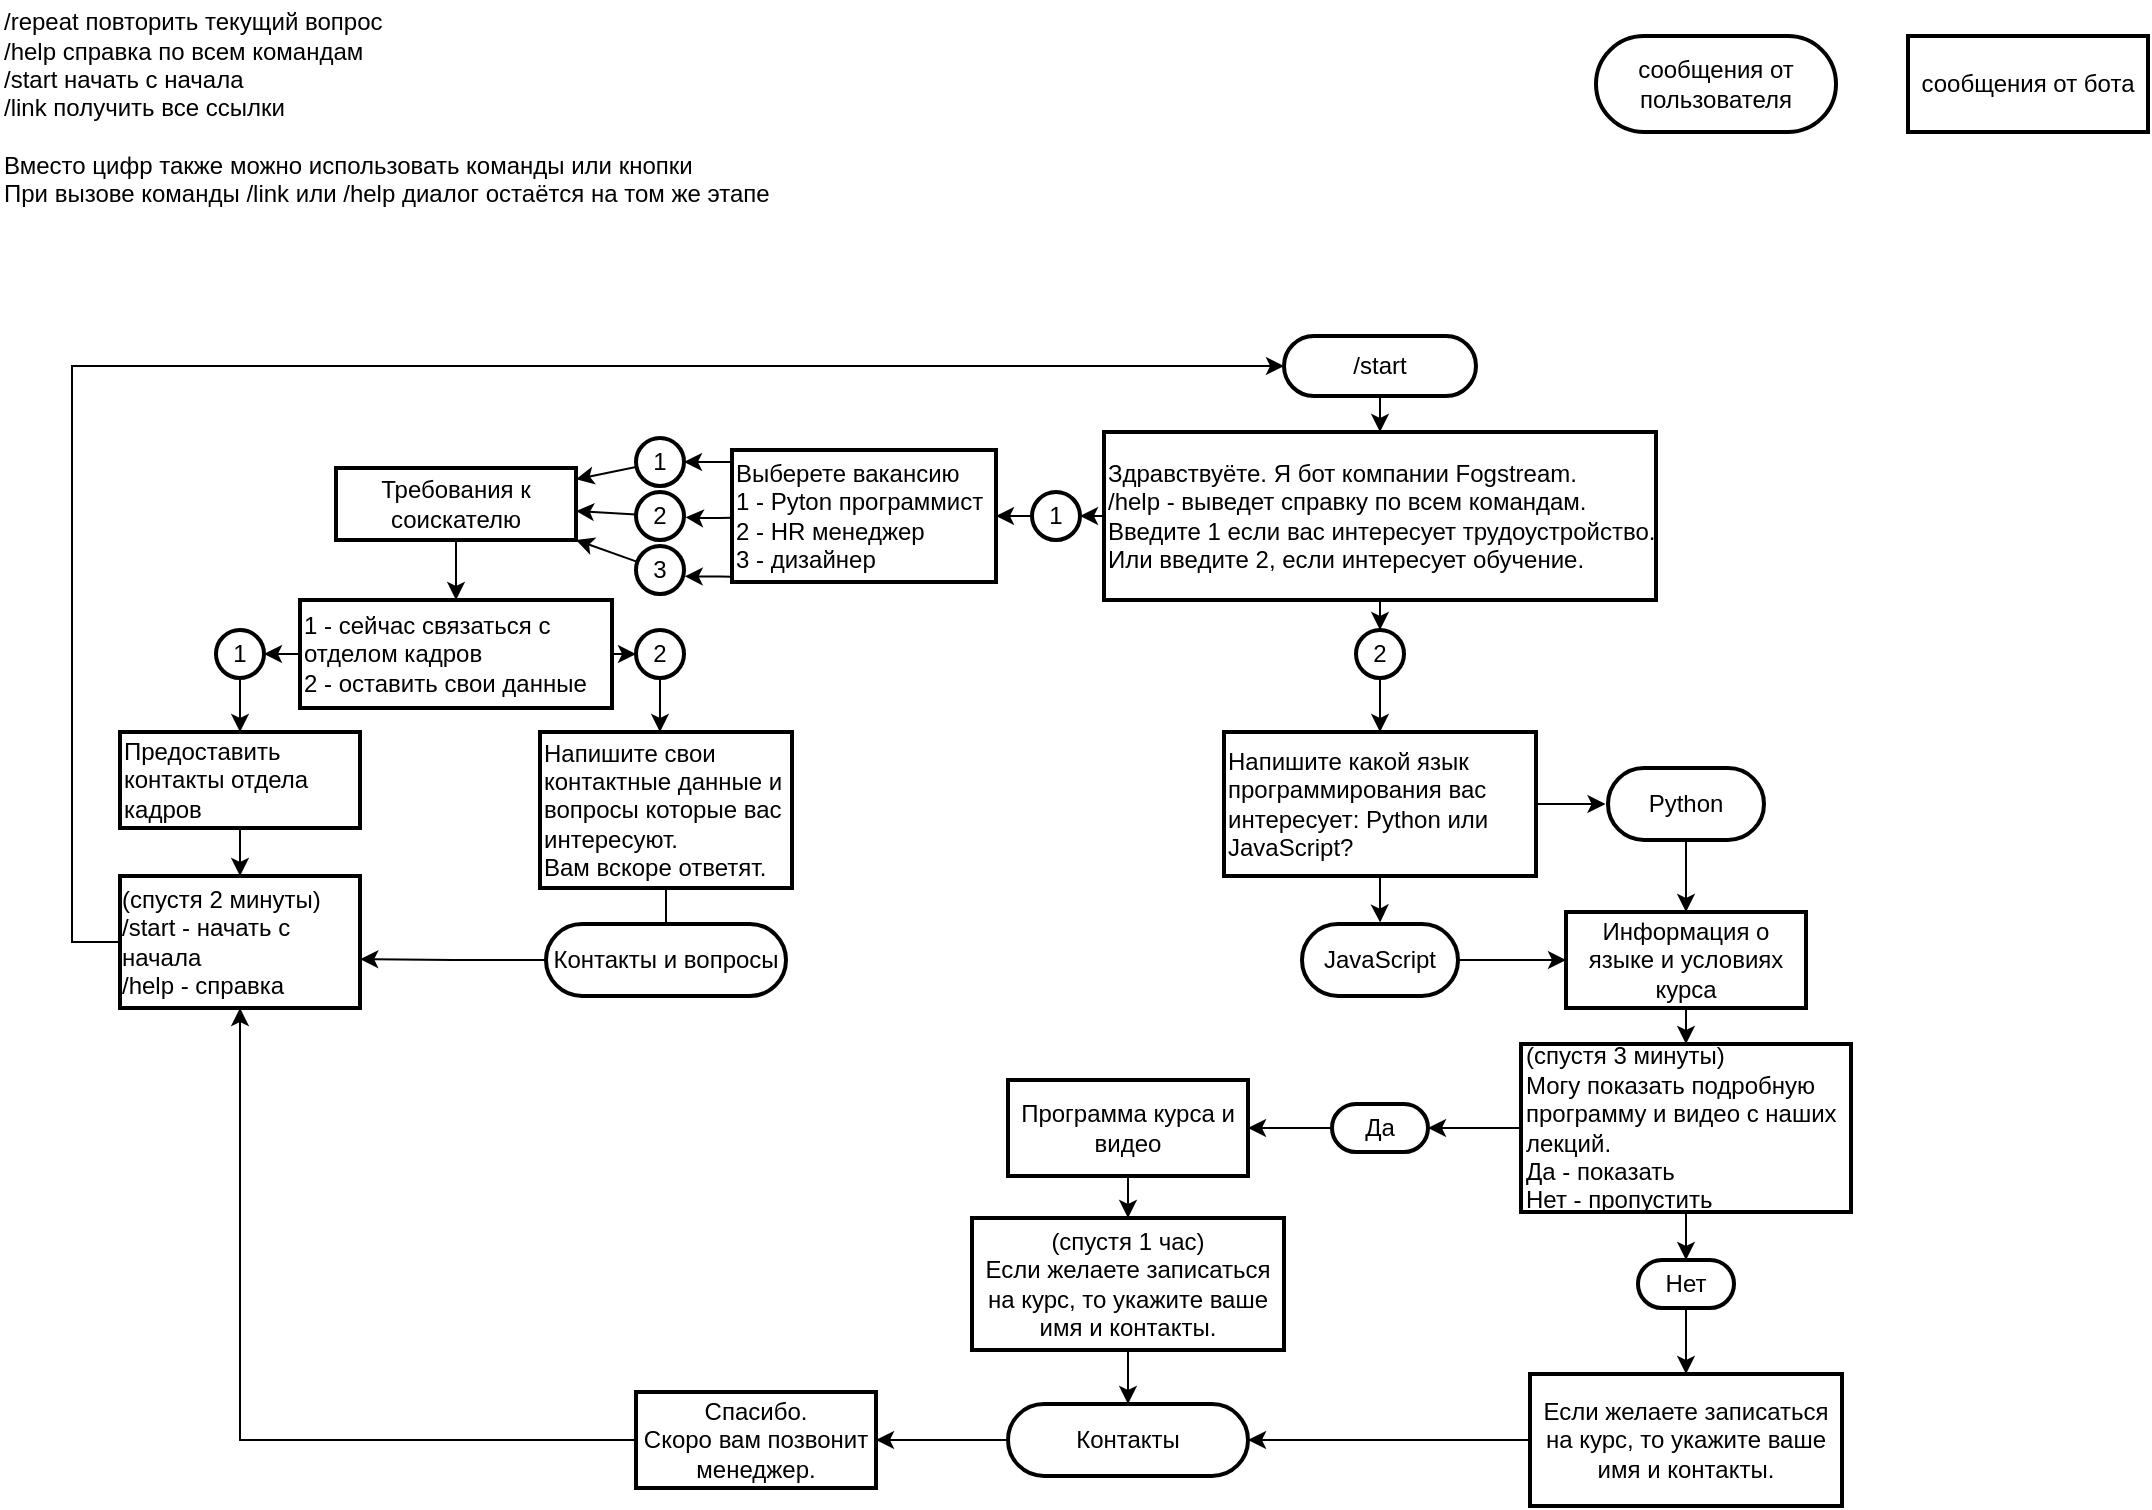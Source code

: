 <mxfile version="14.4.3" type="device"><diagram id="prtHgNgQTEPvFCAcTncT" name="Page-1"><mxGraphModel dx="1185" dy="694" grid="1" gridSize="6" guides="1" tooltips="1" connect="1" arrows="1" fold="1" page="1" pageScale="1" pageWidth="1169" pageHeight="827" math="0" shadow="0"><root><mxCell id="0"/><mxCell id="1" parent="0"/><mxCell id="ontvtMUe0K-Hwm424OTa-88" value="&lt;span style=&quot;font-size: 12px;&quot;&gt;сообщения от пользователя&lt;/span&gt;" style="rounded=1;whiteSpace=wrap;html=1;absoluteArcSize=1;arcSize=100;strokeWidth=2;fontSize=12;fontFamily=Helvetica;" parent="1" vertex="1"><mxGeometry x="846" y="36" width="120" height="48" as="geometry"/></mxCell><mxCell id="ontvtMUe0K-Hwm424OTa-90" value="&lt;span style=&quot;font-size: 12px;&quot;&gt;сообщения от бота&lt;/span&gt;" style="rounded=1;whiteSpace=wrap;html=1;absoluteArcSize=1;arcSize=0;strokeWidth=2;fontSize=12;fontFamily=Helvetica;" parent="1" vertex="1"><mxGeometry x="1002" y="36" width="120" height="48" as="geometry"/></mxCell><mxCell id="ontvtMUe0K-Hwm424OTa-95" value="" style="edgeStyle=orthogonalEdgeStyle;rounded=0;orthogonalLoop=1;jettySize=auto;html=1;fontFamily=Helvetica;fontSize=12;align=left;" parent="1" source="ontvtMUe0K-Hwm424OTa-91" target="ontvtMUe0K-Hwm424OTa-94" edge="1"><mxGeometry relative="1" as="geometry"/></mxCell><mxCell id="ontvtMUe0K-Hwm424OTa-91" value="&lt;span style=&quot;font-size: 12px;&quot;&gt;/start&lt;/span&gt;" style="rounded=1;whiteSpace=wrap;html=1;absoluteArcSize=1;arcSize=100;strokeWidth=2;fontFamily=Helvetica;fontSize=12;align=center;" parent="1" vertex="1"><mxGeometry x="690" y="186" width="96" height="30" as="geometry"/></mxCell><mxCell id="ontvtMUe0K-Hwm424OTa-127" style="edgeStyle=none;rounded=0;orthogonalLoop=1;jettySize=auto;html=1;entryX=1;entryY=0.5;entryDx=0;entryDy=0;strokeColor=#000000;fontFamily=Helvetica;fontSize=12;align=left;" parent="1" source="ontvtMUe0K-Hwm424OTa-94" target="ontvtMUe0K-Hwm424OTa-126" edge="1"><mxGeometry relative="1" as="geometry"/></mxCell><mxCell id="ontvtMUe0K-Hwm424OTa-162" style="edgeStyle=orthogonalEdgeStyle;rounded=0;orthogonalLoop=1;jettySize=auto;html=1;entryX=0.5;entryY=0;entryDx=0;entryDy=0;strokeColor=#000000;fontFamily=Helvetica;fontSize=12;align=left;" parent="1" source="ontvtMUe0K-Hwm424OTa-94" target="ontvtMUe0K-Hwm424OTa-129" edge="1"><mxGeometry relative="1" as="geometry"/></mxCell><mxCell id="ontvtMUe0K-Hwm424OTa-94" value="&lt;span style=&quot;font-size: 12px;&quot;&gt;Здравствуёте. Я бот компании F&lt;/span&gt;ogstream.&lt;br style=&quot;font-size: 12px;&quot;&gt;/help - выведет справку по всем командам.&lt;br style=&quot;font-size: 12px;&quot;&gt;Введите 1 если вас интересует трудоустройство. Или введите 2, если интересует обучение." style="rounded=1;whiteSpace=wrap;html=1;absoluteArcSize=1;arcSize=0;strokeWidth=2;fontFamily=Helvetica;fontSize=12;align=left;" parent="1" vertex="1"><mxGeometry x="600" y="234" width="276" height="84" as="geometry"/></mxCell><mxCell id="ontvtMUe0K-Hwm424OTa-118" style="edgeStyle=none;rounded=0;orthogonalLoop=1;jettySize=auto;html=1;entryX=1.032;entryY=0.527;entryDx=0;entryDy=0;strokeColor=#000000;fontFamily=Helvetica;fontSize=12;align=left;entryPerimeter=0;" parent="1" source="ontvtMUe0K-Hwm424OTa-108" target="ontvtMUe0K-Hwm424OTa-112" edge="1"><mxGeometry relative="1" as="geometry"><Array as="points"><mxPoint x="408" y="277"/><mxPoint x="396" y="277"/></Array></mxGeometry></mxCell><mxCell id="ontvtMUe0K-Hwm424OTa-108" value="&lt;div style=&quot;font-size: 12px;&quot;&gt;&lt;span style=&quot;font-size: 12px;&quot;&gt;Выберете вакансию&lt;/span&gt;&lt;/div&gt;&lt;span style=&quot;font-size: 12px;&quot;&gt;&lt;div style=&quot;font-size: 12px;&quot;&gt;&lt;span style=&quot;font-size: 12px;&quot;&gt;1 - Pyton программист&lt;/span&gt;&lt;/div&gt;&lt;div style=&quot;font-size: 12px;&quot;&gt;&lt;span style=&quot;font-size: 12px;&quot;&gt;2 - HR менеджер&lt;/span&gt;&lt;/div&gt;&lt;div style=&quot;font-size: 12px;&quot;&gt;&lt;span style=&quot;font-size: 12px;&quot;&gt;3 - дизайнер&lt;/span&gt;&lt;/div&gt;&lt;/span&gt;" style="rounded=1;whiteSpace=wrap;html=1;absoluteArcSize=1;arcSize=0;strokeWidth=2;fontSize=12;align=left;fontFamily=Helvetica;" parent="1" vertex="1"><mxGeometry x="414" y="243" width="132" height="66" as="geometry"/></mxCell><mxCell id="ontvtMUe0K-Hwm424OTa-124" style="edgeStyle=none;rounded=0;orthogonalLoop=1;jettySize=auto;html=1;strokeColor=#000000;fontFamily=Helvetica;fontSize=12;align=left;" parent="1" source="ontvtMUe0K-Hwm424OTa-112" target="ontvtMUe0K-Hwm424OTa-116" edge="1"><mxGeometry relative="1" as="geometry"/></mxCell><mxCell id="ontvtMUe0K-Hwm424OTa-112" value="2" style="rounded=1;whiteSpace=wrap;html=1;absoluteArcSize=1;arcSize=276;strokeWidth=2;fontFamily=Helvetica;fontSize=12;align=center;" parent="1" vertex="1"><mxGeometry x="366" y="264" width="24" height="24" as="geometry"/></mxCell><mxCell id="ontvtMUe0K-Hwm424OTa-133" style="edgeStyle=none;rounded=0;orthogonalLoop=1;jettySize=auto;html=1;entryX=0.5;entryY=0;entryDx=0;entryDy=0;strokeColor=#000000;fontFamily=Helvetica;fontSize=12;align=left;" parent="1" source="ontvtMUe0K-Hwm424OTa-116" target="ontvtMUe0K-Hwm424OTa-132" edge="1"><mxGeometry relative="1" as="geometry"/></mxCell><mxCell id="ontvtMUe0K-Hwm424OTa-116" value="&lt;span style=&quot;font-size: 12px;&quot;&gt;Требования к соискателю&lt;/span&gt;" style="rounded=1;whiteSpace=wrap;html=1;absoluteArcSize=1;arcSize=0;strokeWidth=2;fontSize=12;fontFamily=Helvetica;" parent="1" vertex="1"><mxGeometry x="216" y="252" width="120" height="36" as="geometry"/></mxCell><mxCell id="ontvtMUe0K-Hwm424OTa-119" style="edgeStyle=none;rounded=0;orthogonalLoop=1;jettySize=auto;html=1;entryX=1.015;entryY=0.632;entryDx=0;entryDy=0;entryPerimeter=0;strokeColor=#000000;fontFamily=Helvetica;fontSize=12;align=left;" parent="1" target="ontvtMUe0K-Hwm424OTa-121" edge="1"><mxGeometry relative="1" as="geometry"><mxPoint x="414" y="306.373" as="sourcePoint"/><mxPoint x="398.16" y="306" as="targetPoint"/><Array as="points"><mxPoint x="408" y="306.29"/></Array></mxGeometry></mxCell><mxCell id="ontvtMUe0K-Hwm424OTa-123" style="edgeStyle=none;rounded=0;orthogonalLoop=1;jettySize=auto;html=1;strokeColor=#000000;fontFamily=Helvetica;fontSize=12;align=left;" parent="1" source="ontvtMUe0K-Hwm424OTa-120" target="ontvtMUe0K-Hwm424OTa-116" edge="1"><mxGeometry relative="1" as="geometry"/></mxCell><mxCell id="ontvtMUe0K-Hwm424OTa-131" style="edgeStyle=none;rounded=0;orthogonalLoop=1;jettySize=auto;html=1;strokeColor=#000000;fontFamily=Helvetica;fontSize=12;align=left;exitX=0;exitY=0.091;exitDx=0;exitDy=0;exitPerimeter=0;" parent="1" source="ontvtMUe0K-Hwm424OTa-108" target="ontvtMUe0K-Hwm424OTa-120" edge="1"><mxGeometry relative="1" as="geometry"/></mxCell><mxCell id="ontvtMUe0K-Hwm424OTa-120" value="1" style="rounded=1;whiteSpace=wrap;html=1;absoluteArcSize=1;arcSize=276;strokeWidth=2;fontFamily=Helvetica;fontSize=12;align=center;" parent="1" vertex="1"><mxGeometry x="366" y="237" width="24" height="24" as="geometry"/></mxCell><mxCell id="ontvtMUe0K-Hwm424OTa-125" style="edgeStyle=none;rounded=0;orthogonalLoop=1;jettySize=auto;html=1;entryX=1;entryY=1;entryDx=0;entryDy=0;strokeColor=#000000;fontFamily=Helvetica;fontSize=12;align=left;" parent="1" source="ontvtMUe0K-Hwm424OTa-121" target="ontvtMUe0K-Hwm424OTa-116" edge="1"><mxGeometry relative="1" as="geometry"/></mxCell><mxCell id="ontvtMUe0K-Hwm424OTa-121" value="3" style="rounded=1;whiteSpace=wrap;html=1;absoluteArcSize=1;arcSize=276;strokeWidth=2;fontFamily=Helvetica;fontSize=12;align=center;" parent="1" vertex="1"><mxGeometry x="366" y="291" width="24" height="24" as="geometry"/></mxCell><mxCell id="ontvtMUe0K-Hwm424OTa-128" style="edgeStyle=none;rounded=0;orthogonalLoop=1;jettySize=auto;html=1;strokeColor=#000000;fontFamily=Helvetica;fontSize=12;align=left;" parent="1" source="ontvtMUe0K-Hwm424OTa-126" edge="1"><mxGeometry relative="1" as="geometry"><mxPoint x="546" y="276" as="targetPoint"/></mxGeometry></mxCell><mxCell id="ontvtMUe0K-Hwm424OTa-126" value="1" style="rounded=1;whiteSpace=wrap;html=1;absoluteArcSize=1;arcSize=276;strokeWidth=2;fontFamily=Helvetica;fontSize=12;align=center;" parent="1" vertex="1"><mxGeometry x="564" y="264" width="24" height="24" as="geometry"/></mxCell><mxCell id="ontvtMUe0K-Hwm424OTa-163" style="edgeStyle=orthogonalEdgeStyle;rounded=0;orthogonalLoop=1;jettySize=auto;html=1;entryX=0.5;entryY=0;entryDx=0;entryDy=0;strokeColor=#000000;fontFamily=Helvetica;fontSize=12;align=left;" parent="1" source="ontvtMUe0K-Hwm424OTa-129" target="ontvtMUe0K-Hwm424OTa-151" edge="1"><mxGeometry relative="1" as="geometry"/></mxCell><mxCell id="ontvtMUe0K-Hwm424OTa-129" value="2" style="rounded=1;whiteSpace=wrap;html=1;absoluteArcSize=1;arcSize=276;strokeWidth=2;fontFamily=Helvetica;fontSize=12;align=center;" parent="1" vertex="1"><mxGeometry x="726" y="333" width="24" height="24" as="geometry"/></mxCell><mxCell id="ontvtMUe0K-Hwm424OTa-140" style="edgeStyle=none;rounded=0;orthogonalLoop=1;jettySize=auto;html=1;entryX=0;entryY=0.5;entryDx=0;entryDy=0;strokeColor=#000000;fontFamily=Helvetica;fontSize=12;align=left;" parent="1" source="ontvtMUe0K-Hwm424OTa-132" target="ontvtMUe0K-Hwm424OTa-139" edge="1"><mxGeometry relative="1" as="geometry"/></mxCell><mxCell id="ontvtMUe0K-Hwm424OTa-141" style="edgeStyle=none;rounded=0;orthogonalLoop=1;jettySize=auto;html=1;entryX=1;entryY=0.5;entryDx=0;entryDy=0;strokeColor=#000000;fontFamily=Helvetica;fontSize=12;align=left;" parent="1" source="ontvtMUe0K-Hwm424OTa-132" target="ontvtMUe0K-Hwm424OTa-135" edge="1"><mxGeometry relative="1" as="geometry"/></mxCell><mxCell id="ontvtMUe0K-Hwm424OTa-132" value="&lt;span style=&quot;font-size: 12px;&quot;&gt;1 - сейчас связаться с отделом кадров&lt;br style=&quot;font-size: 12px;&quot;&gt;2 - оставить свои данные&lt;br style=&quot;font-size: 12px;&quot;&gt;&lt;/span&gt;" style="rounded=1;whiteSpace=wrap;html=1;absoluteArcSize=1;arcSize=0;strokeWidth=2;fontSize=12;align=left;fontFamily=Helvetica;" parent="1" vertex="1"><mxGeometry x="198" y="318" width="156" height="54" as="geometry"/></mxCell><mxCell id="ontvtMUe0K-Hwm424OTa-138" style="edgeStyle=none;rounded=0;orthogonalLoop=1;jettySize=auto;html=1;strokeColor=#000000;fontFamily=Helvetica;fontSize=12;align=left;entryX=0.5;entryY=0;entryDx=0;entryDy=0;" parent="1" source="ontvtMUe0K-Hwm424OTa-135" target="ontvtMUe0K-Hwm424OTa-137" edge="1"><mxGeometry relative="1" as="geometry"><mxPoint x="167" y="394" as="targetPoint"/></mxGeometry></mxCell><mxCell id="ontvtMUe0K-Hwm424OTa-135" value="1" style="rounded=1;whiteSpace=wrap;html=1;absoluteArcSize=1;arcSize=276;strokeWidth=2;fontFamily=Helvetica;fontSize=12;align=center;" parent="1" vertex="1"><mxGeometry x="156" y="333" width="24" height="24" as="geometry"/></mxCell><mxCell id="ontvtMUe0K-Hwm424OTa-145" style="edgeStyle=none;rounded=0;orthogonalLoop=1;jettySize=auto;html=1;entryX=0.5;entryY=0;entryDx=0;entryDy=0;strokeColor=#000000;fontFamily=Helvetica;fontSize=12;align=left;" parent="1" source="ontvtMUe0K-Hwm424OTa-137" target="ontvtMUe0K-Hwm424OTa-142" edge="1"><mxGeometry relative="1" as="geometry"/></mxCell><mxCell id="ontvtMUe0K-Hwm424OTa-137" value="&lt;span style=&quot;font-size: 12px;&quot;&gt;Предоставить контакты отдела кадров&lt;/span&gt;" style="rounded=1;whiteSpace=wrap;html=1;absoluteArcSize=1;arcSize=0;strokeWidth=2;fontSize=12;align=left;fontFamily=Helvetica;" parent="1" vertex="1"><mxGeometry x="108" y="384" width="120" height="48" as="geometry"/></mxCell><mxCell id="ontvtMUe0K-Hwm424OTa-150" style="edgeStyle=orthogonalEdgeStyle;rounded=0;orthogonalLoop=1;jettySize=auto;html=1;entryX=0.476;entryY=0;entryDx=0;entryDy=0;entryPerimeter=0;strokeColor=#000000;fontFamily=Helvetica;fontSize=12;align=left;" parent="1" source="ontvtMUe0K-Hwm424OTa-139" target="ontvtMUe0K-Hwm424OTa-146" edge="1"><mxGeometry relative="1" as="geometry"/></mxCell><mxCell id="ontvtMUe0K-Hwm424OTa-139" value="2" style="rounded=1;whiteSpace=wrap;html=1;absoluteArcSize=1;arcSize=276;strokeWidth=2;fontFamily=Helvetica;fontSize=12;align=center;" parent="1" vertex="1"><mxGeometry x="366" y="333" width="24" height="24" as="geometry"/></mxCell><mxCell id="yFKY8w0c_JqnSBneVP8d-1" style="edgeStyle=orthogonalEdgeStyle;rounded=0;orthogonalLoop=1;jettySize=auto;html=1;entryX=0;entryY=0.5;entryDx=0;entryDy=0;" parent="1" source="ontvtMUe0K-Hwm424OTa-142" target="ontvtMUe0K-Hwm424OTa-91" edge="1"><mxGeometry relative="1" as="geometry"><mxPoint x="72" y="174" as="targetPoint"/><Array as="points"><mxPoint x="84" y="489"/><mxPoint x="84" y="201"/></Array></mxGeometry></mxCell><mxCell id="ontvtMUe0K-Hwm424OTa-142" value="&lt;div style=&quot;text-align: left&quot;&gt;&lt;span&gt;(спустя 2 минуты)&lt;br&gt;/start - начать с начала&lt;/span&gt;&lt;/div&gt;&lt;div style=&quot;text-align: left&quot;&gt;&lt;span&gt;/help - справка&lt;/span&gt;&lt;/div&gt;" style="rounded=1;whiteSpace=wrap;html=1;absoluteArcSize=1;arcSize=0;strokeWidth=2;fontSize=12;fontFamily=Helvetica;" parent="1" vertex="1"><mxGeometry x="108" y="456" width="120" height="66" as="geometry"/></mxCell><mxCell id="aIAphhfwwpBXyOVl1D36-5" style="edgeStyle=orthogonalEdgeStyle;rounded=0;orthogonalLoop=1;jettySize=auto;html=1;entryX=0.525;entryY=0;entryDx=0;entryDy=0;entryPerimeter=0;" edge="1" parent="1" source="ontvtMUe0K-Hwm424OTa-146" target="aIAphhfwwpBXyOVl1D36-1"><mxGeometry relative="1" as="geometry"/></mxCell><mxCell id="ontvtMUe0K-Hwm424OTa-146" value="&lt;span style=&quot;font-size: 12px&quot;&gt;Напишите свои контактные данные и вопросы которые вас интересуют.&lt;br&gt;Вам вскоре ответят.&lt;/span&gt;" style="rounded=1;whiteSpace=wrap;html=1;absoluteArcSize=1;arcSize=0;strokeWidth=2;fontSize=12;align=left;fontFamily=Helvetica;" parent="1" vertex="1"><mxGeometry x="318" y="384" width="126" height="78" as="geometry"/></mxCell><mxCell id="ontvtMUe0K-Hwm424OTa-169" style="edgeStyle=orthogonalEdgeStyle;rounded=0;orthogonalLoop=1;jettySize=auto;html=1;entryX=0.501;entryY=-0.02;entryDx=0;entryDy=0;entryPerimeter=0;strokeColor=#000000;fontFamily=Helvetica;fontSize=12;align=left;" parent="1" source="ontvtMUe0K-Hwm424OTa-151" target="ontvtMUe0K-Hwm424OTa-159" edge="1"><mxGeometry relative="1" as="geometry"/></mxCell><mxCell id="ontvtMUe0K-Hwm424OTa-170" style="edgeStyle=orthogonalEdgeStyle;rounded=0;orthogonalLoop=1;jettySize=auto;html=1;entryX=-0.016;entryY=0.501;entryDx=0;entryDy=0;entryPerimeter=0;strokeColor=#000000;fontFamily=Helvetica;fontSize=12;align=left;" parent="1" source="ontvtMUe0K-Hwm424OTa-151" target="ontvtMUe0K-Hwm424OTa-160" edge="1"><mxGeometry relative="1" as="geometry"/></mxCell><mxCell id="ontvtMUe0K-Hwm424OTa-151" value="Напишите какой язык программирования вас интересует: Python или JavaScript?" style="rounded=1;whiteSpace=wrap;html=1;absoluteArcSize=1;arcSize=0;strokeWidth=2;fontSize=12;align=left;fontFamily=Helvetica;" parent="1" vertex="1"><mxGeometry x="660" y="384" width="156" height="72" as="geometry"/></mxCell><mxCell id="ontvtMUe0K-Hwm424OTa-174" style="edgeStyle=orthogonalEdgeStyle;rounded=0;orthogonalLoop=1;jettySize=auto;html=1;strokeColor=#000000;fontFamily=Helvetica;fontSize=12;align=left;" parent="1" source="ontvtMUe0K-Hwm424OTa-159" target="ontvtMUe0K-Hwm424OTa-173" edge="1"><mxGeometry relative="1" as="geometry"/></mxCell><mxCell id="ontvtMUe0K-Hwm424OTa-159" value="JavaScript" style="rounded=1;whiteSpace=wrap;html=1;absoluteArcSize=1;arcSize=55;strokeWidth=2;fontSize=12;fontFamily=Helvetica;" parent="1" vertex="1"><mxGeometry x="699" y="480" width="78" height="36" as="geometry"/></mxCell><mxCell id="ontvtMUe0K-Hwm424OTa-175" style="edgeStyle=orthogonalEdgeStyle;rounded=0;orthogonalLoop=1;jettySize=auto;html=1;entryX=0.5;entryY=0;entryDx=0;entryDy=0;strokeColor=#000000;fontFamily=Helvetica;fontSize=12;align=left;" parent="1" source="ontvtMUe0K-Hwm424OTa-160" target="ontvtMUe0K-Hwm424OTa-173" edge="1"><mxGeometry relative="1" as="geometry"/></mxCell><mxCell id="ontvtMUe0K-Hwm424OTa-160" value="Python" style="rounded=1;whiteSpace=wrap;html=1;absoluteArcSize=1;arcSize=55;strokeWidth=2;fontSize=12;fontFamily=Helvetica;" parent="1" vertex="1"><mxGeometry x="852" y="402" width="78" height="36" as="geometry"/></mxCell><mxCell id="ontvtMUe0K-Hwm424OTa-178" style="edgeStyle=orthogonalEdgeStyle;rounded=0;orthogonalLoop=1;jettySize=auto;html=1;entryX=0.5;entryY=0;entryDx=0;entryDy=0;strokeColor=#000000;fontFamily=Helvetica;fontSize=12;align=left;" parent="1" source="ontvtMUe0K-Hwm424OTa-173" target="ontvtMUe0K-Hwm424OTa-176" edge="1"><mxGeometry relative="1" as="geometry"/></mxCell><mxCell id="ontvtMUe0K-Hwm424OTa-173" value="Информация о языке и условиях курса" style="rounded=1;whiteSpace=wrap;html=1;absoluteArcSize=1;arcSize=0;strokeWidth=2;fontSize=12;fontFamily=Helvetica;" parent="1" vertex="1"><mxGeometry x="831" y="474" width="120" height="48" as="geometry"/></mxCell><mxCell id="ontvtMUe0K-Hwm424OTa-181" style="edgeStyle=orthogonalEdgeStyle;rounded=0;orthogonalLoop=1;jettySize=auto;html=1;entryX=1;entryY=0.5;entryDx=0;entryDy=0;strokeColor=#000000;fontFamily=Helvetica;fontSize=12;align=left;" parent="1" source="ontvtMUe0K-Hwm424OTa-176" target="ontvtMUe0K-Hwm424OTa-179" edge="1"><mxGeometry relative="1" as="geometry"/></mxCell><mxCell id="ontvtMUe0K-Hwm424OTa-186" style="edgeStyle=orthogonalEdgeStyle;rounded=0;orthogonalLoop=1;jettySize=auto;html=1;entryX=0.5;entryY=0;entryDx=0;entryDy=0;strokeColor=#000000;fontFamily=Helvetica;fontSize=12;align=left;" parent="1" source="ontvtMUe0K-Hwm424OTa-176" target="ontvtMUe0K-Hwm424OTa-185" edge="1"><mxGeometry relative="1" as="geometry"/></mxCell><mxCell id="ontvtMUe0K-Hwm424OTa-176" value="&lt;span style=&quot;font-size: 12px&quot;&gt;(спустя 3 минуты)&lt;br&gt;Могу показать подробную программу и видео с наших лекций.&lt;br&gt;Да - показать&lt;br&gt;Нет - пропустить&lt;br&gt;&lt;/span&gt;" style="rounded=1;whiteSpace=wrap;html=1;absoluteArcSize=1;arcSize=0;strokeWidth=2;fontSize=12;fontFamily=Helvetica;align=left;" parent="1" vertex="1"><mxGeometry x="808.5" y="540" width="165" height="84" as="geometry"/></mxCell><mxCell id="ontvtMUe0K-Hwm424OTa-183" style="edgeStyle=orthogonalEdgeStyle;rounded=0;orthogonalLoop=1;jettySize=auto;html=1;entryX=1;entryY=0.5;entryDx=0;entryDy=0;strokeColor=#000000;fontFamily=Helvetica;fontSize=12;align=left;" parent="1" source="ontvtMUe0K-Hwm424OTa-179" edge="1"><mxGeometry relative="1" as="geometry"><mxPoint x="672" y="582" as="targetPoint"/></mxGeometry></mxCell><mxCell id="ontvtMUe0K-Hwm424OTa-179" value="&lt;span style=&quot;font-size: 12px&quot;&gt;Да&lt;/span&gt;" style="rounded=1;whiteSpace=wrap;html=1;absoluteArcSize=1;arcSize=100;strokeWidth=2;fontSize=12;fontFamily=Helvetica;" parent="1" vertex="1"><mxGeometry x="714" y="570" width="48" height="24" as="geometry"/></mxCell><mxCell id="ontvtMUe0K-Hwm424OTa-190" style="edgeStyle=orthogonalEdgeStyle;rounded=0;orthogonalLoop=1;jettySize=auto;html=1;entryX=0.5;entryY=0;entryDx=0;entryDy=0;strokeColor=#000000;fontFamily=Helvetica;fontSize=12;align=left;" parent="1" source="ontvtMUe0K-Hwm424OTa-184" target="ontvtMUe0K-Hwm424OTa-187" edge="1"><mxGeometry relative="1" as="geometry"/></mxCell><mxCell id="ontvtMUe0K-Hwm424OTa-184" value="&lt;span style=&quot;font-size: 12px&quot;&gt;Программа курса и видео&lt;/span&gt;" style="rounded=1;whiteSpace=wrap;html=1;absoluteArcSize=1;arcSize=0;strokeWidth=2;fontSize=12;fontFamily=Helvetica;" parent="1" vertex="1"><mxGeometry x="552" y="558" width="120" height="48" as="geometry"/></mxCell><mxCell id="ontvtMUe0K-Hwm424OTa-192" style="edgeStyle=orthogonalEdgeStyle;rounded=0;orthogonalLoop=1;jettySize=auto;html=1;entryX=0.5;entryY=0;entryDx=0;entryDy=0;strokeColor=#000000;fontFamily=Helvetica;fontSize=12;align=left;" parent="1" source="ontvtMUe0K-Hwm424OTa-185" target="ontvtMUe0K-Hwm424OTa-188" edge="1"><mxGeometry relative="1" as="geometry"/></mxCell><mxCell id="ontvtMUe0K-Hwm424OTa-185" value="&lt;span style=&quot;font-size: 12px&quot;&gt;Нет&lt;/span&gt;" style="rounded=1;whiteSpace=wrap;html=1;absoluteArcSize=1;arcSize=100;strokeWidth=2;fontSize=12;fontFamily=Helvetica;" parent="1" vertex="1"><mxGeometry x="867" y="648" width="48" height="24" as="geometry"/></mxCell><mxCell id="ontvtMUe0K-Hwm424OTa-194" style="edgeStyle=orthogonalEdgeStyle;rounded=0;orthogonalLoop=1;jettySize=auto;html=1;entryX=0.5;entryY=0;entryDx=0;entryDy=0;strokeColor=#000000;fontFamily=Helvetica;fontSize=12;align=left;" parent="1" source="ontvtMUe0K-Hwm424OTa-187" target="ontvtMUe0K-Hwm424OTa-191" edge="1"><mxGeometry relative="1" as="geometry"/></mxCell><mxCell id="ontvtMUe0K-Hwm424OTa-187" value="&lt;span style=&quot;font-size: 12px&quot;&gt;(спустя 1 час)&lt;br&gt;Если желаете записаться на курс, то укажите ваше имя и контакты.&lt;br&gt;&lt;/span&gt;" style="rounded=1;whiteSpace=wrap;html=1;absoluteArcSize=1;arcSize=0;strokeWidth=2;fontSize=12;fontFamily=Helvetica;" parent="1" vertex="1"><mxGeometry x="534" y="627" width="156" height="66" as="geometry"/></mxCell><mxCell id="ontvtMUe0K-Hwm424OTa-193" style="edgeStyle=orthogonalEdgeStyle;rounded=0;orthogonalLoop=1;jettySize=auto;html=1;entryX=1;entryY=0.5;entryDx=0;entryDy=0;strokeColor=#000000;fontFamily=Helvetica;fontSize=12;align=left;" parent="1" source="ontvtMUe0K-Hwm424OTa-188" target="ontvtMUe0K-Hwm424OTa-191" edge="1"><mxGeometry relative="1" as="geometry"/></mxCell><mxCell id="ontvtMUe0K-Hwm424OTa-188" value="&lt;span style=&quot;font-size: 12px&quot;&gt;Если желаете записаться на курс, то укажите ваше имя и контакты.&lt;br&gt;&lt;/span&gt;" style="rounded=1;whiteSpace=wrap;html=1;absoluteArcSize=1;arcSize=0;strokeWidth=2;fontSize=12;fontFamily=Helvetica;" parent="1" vertex="1"><mxGeometry x="813" y="705" width="156" height="66" as="geometry"/></mxCell><mxCell id="ontvtMUe0K-Hwm424OTa-196" style="edgeStyle=orthogonalEdgeStyle;rounded=0;orthogonalLoop=1;jettySize=auto;html=1;entryX=1;entryY=0.5;entryDx=0;entryDy=0;strokeColor=#000000;fontFamily=Helvetica;fontSize=12;align=left;" parent="1" source="ontvtMUe0K-Hwm424OTa-191" target="ontvtMUe0K-Hwm424OTa-195" edge="1"><mxGeometry relative="1" as="geometry"/></mxCell><mxCell id="ontvtMUe0K-Hwm424OTa-191" value="&lt;span style=&quot;font-size: 12px&quot;&gt;Контакты&lt;/span&gt;" style="rounded=1;whiteSpace=wrap;html=1;absoluteArcSize=1;arcSize=100;strokeWidth=2;fontSize=12;fontFamily=Helvetica;" parent="1" vertex="1"><mxGeometry x="552" y="720" width="120" height="36" as="geometry"/></mxCell><mxCell id="ontvtMUe0K-Hwm424OTa-198" style="edgeStyle=orthogonalEdgeStyle;rounded=0;orthogonalLoop=1;jettySize=auto;html=1;entryX=0.5;entryY=1;entryDx=0;entryDy=0;strokeColor=#000000;fontFamily=Helvetica;fontSize=12;align=left;" parent="1" source="ontvtMUe0K-Hwm424OTa-195" target="ontvtMUe0K-Hwm424OTa-142" edge="1"><mxGeometry relative="1" as="geometry"/></mxCell><mxCell id="ontvtMUe0K-Hwm424OTa-195" value="&lt;span style=&quot;font-size: 12px&quot;&gt;Спасибо.&lt;br&gt;Скоро вам позвонит менеджер.&lt;br&gt;&lt;/span&gt;" style="rounded=1;whiteSpace=wrap;html=1;absoluteArcSize=1;arcSize=0;strokeWidth=2;fontSize=12;fontFamily=Helvetica;" parent="1" vertex="1"><mxGeometry x="366" y="714" width="120" height="48" as="geometry"/></mxCell><mxCell id="ontvtMUe0K-Hwm424OTa-199" value="&lt;div&gt;/repeat повторить текущий вопрос&lt;/div&gt;&lt;div&gt;/help справка по всем командам&lt;/div&gt;&lt;div&gt;/start начать с начала&lt;/div&gt;&lt;div&gt;/link получить все ссылки&lt;br&gt;&lt;br&gt;Вместо цифр также можно использовать команды или кнопки&lt;br&gt;При вызове команды /link или /help диалог остаётся на том же этапе&lt;/div&gt;" style="text;html=1;align=left;verticalAlign=middle;resizable=0;points=[];autosize=1;fontSize=12;fontFamily=Helvetica;" parent="1" vertex="1"><mxGeometry x="48" y="18" width="396" height="108" as="geometry"/></mxCell><mxCell id="aIAphhfwwpBXyOVl1D36-6" style="edgeStyle=orthogonalEdgeStyle;rounded=0;orthogonalLoop=1;jettySize=auto;html=1;entryX=1.001;entryY=0.63;entryDx=0;entryDy=0;entryPerimeter=0;" edge="1" parent="1" source="aIAphhfwwpBXyOVl1D36-1" target="ontvtMUe0K-Hwm424OTa-142"><mxGeometry relative="1" as="geometry"/></mxCell><mxCell id="aIAphhfwwpBXyOVl1D36-1" value="&lt;span style=&quot;font-size: 12px&quot;&gt;Контакты и вопросы&lt;/span&gt;" style="rounded=1;whiteSpace=wrap;html=1;absoluteArcSize=1;arcSize=100;strokeWidth=2;fontSize=12;fontFamily=Helvetica;" vertex="1" parent="1"><mxGeometry x="321" y="480" width="120" height="36" as="geometry"/></mxCell></root></mxGraphModel></diagram></mxfile>